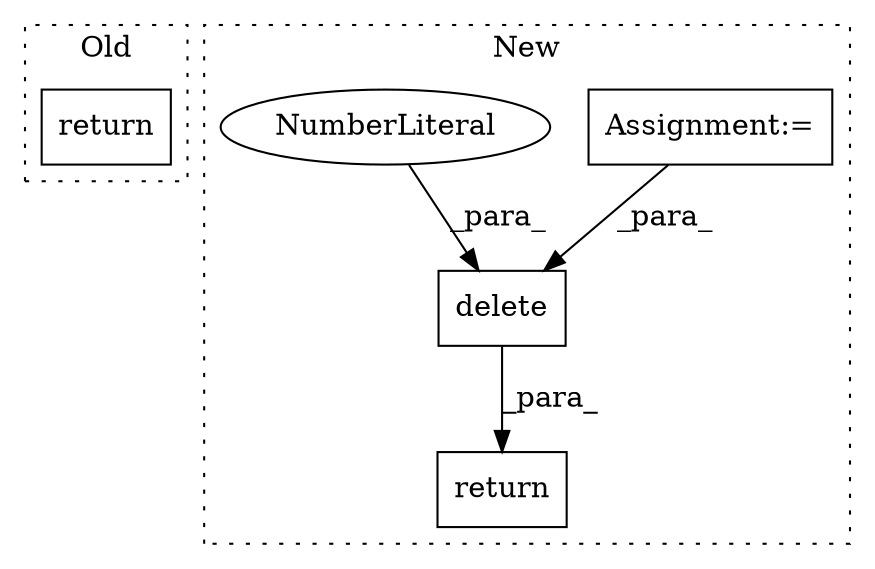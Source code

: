 digraph G {
subgraph cluster0 {
1 [label="return" a="41" s="19854" l="7" shape="box"];
label = "Old";
style="dotted";
}
subgraph cluster1 {
2 [label="delete" a="32" s="20000,20024" l="7,1" shape="box"];
3 [label="Assignment:=" a="7" s="19942" l="1" shape="box"];
4 [label="NumberLiteral" a="34" s="20021" l="1" shape="ellipse"];
5 [label="return" a="41" s="19987" l="7" shape="box"];
label = "New";
style="dotted";
}
2 -> 5 [label="_para_"];
3 -> 2 [label="_para_"];
4 -> 2 [label="_para_"];
}